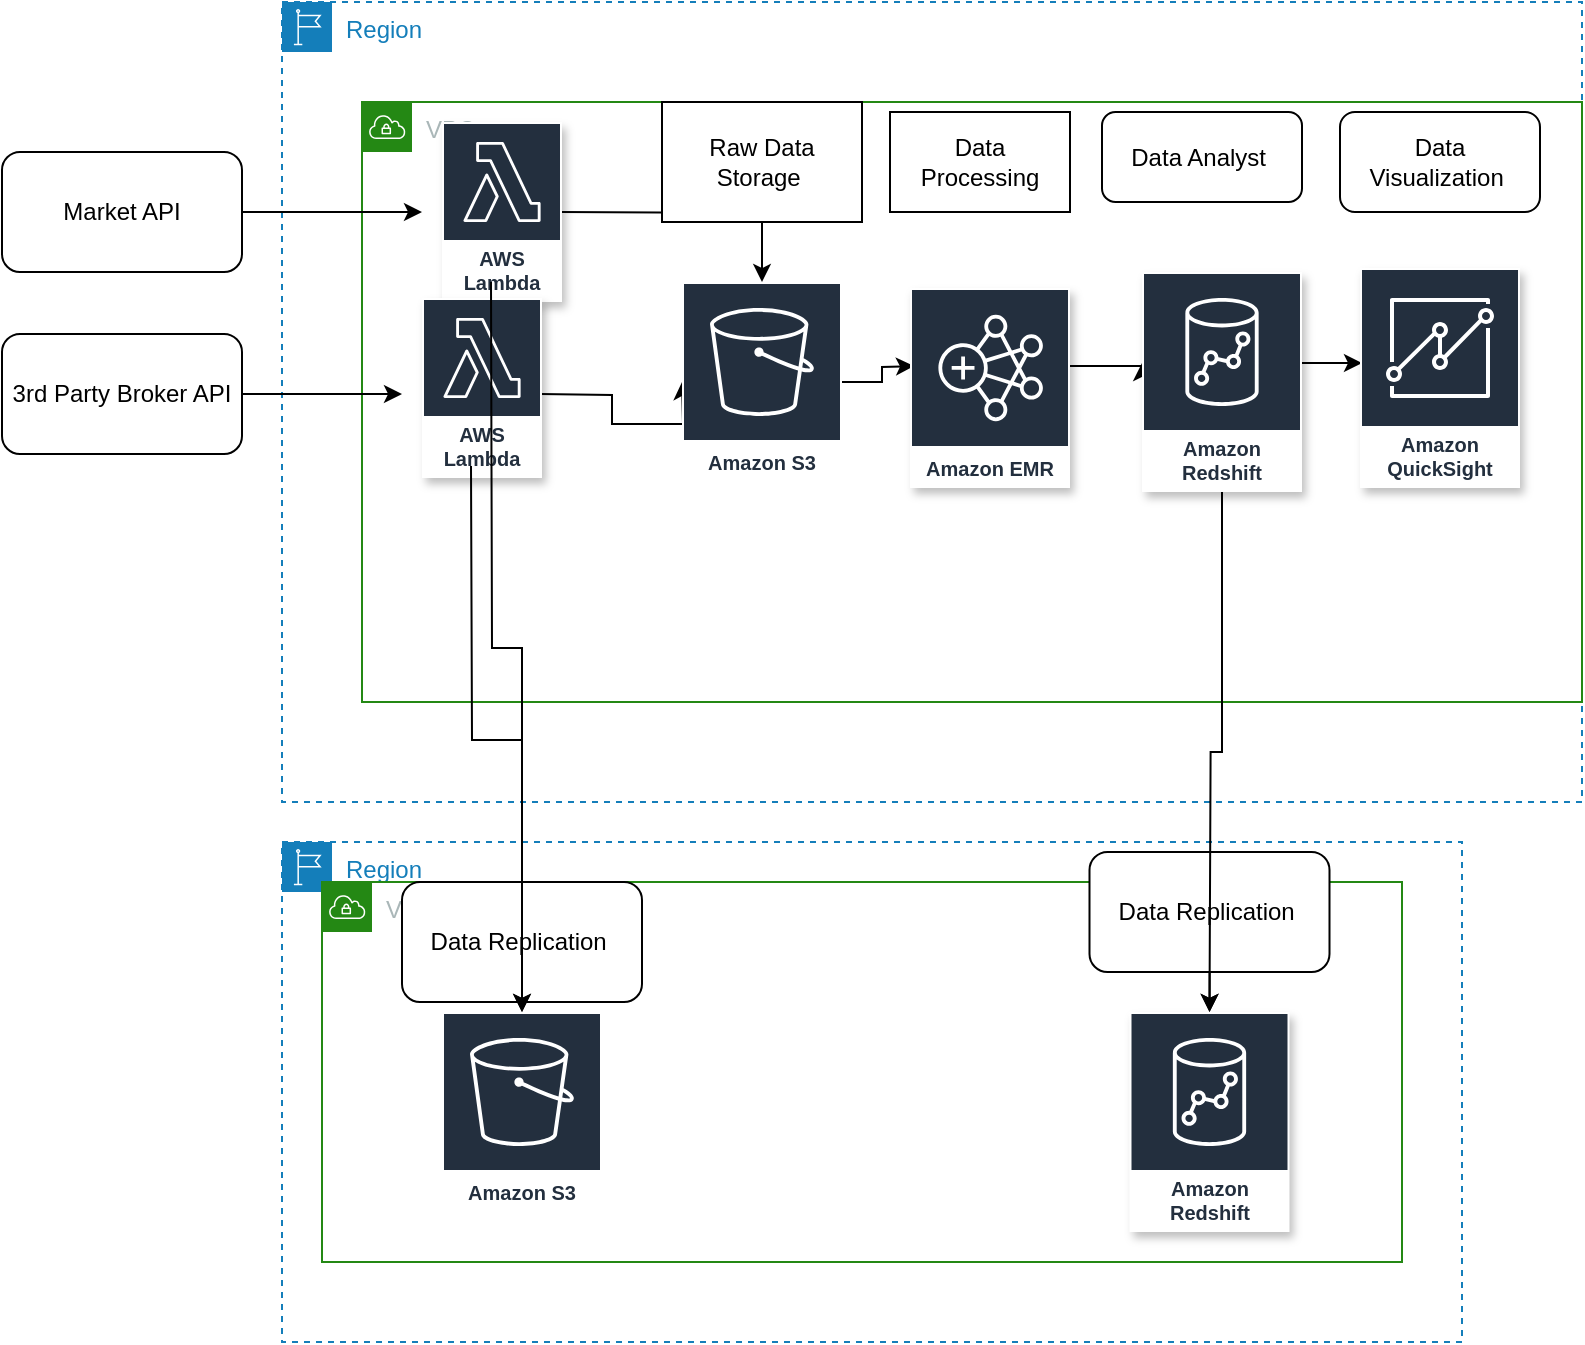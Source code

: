 <mxfile version="16.5.6" type="device"><diagram id="Jl0DtvSlygkjPVqAUqjQ" name="Page-1"><mxGraphModel dx="1261" dy="644" grid="1" gridSize="10" guides="1" tooltips="1" connect="1" arrows="1" fold="1" page="1" pageScale="1" pageWidth="850" pageHeight="1100" math="0" shadow="0"><root><mxCell id="0"/><mxCell id="1" parent="0"/><mxCell id="6yWmJFsfXXx8YMv76AVS-1" value="Region" style="points=[[0,0],[0.25,0],[0.5,0],[0.75,0],[1,0],[1,0.25],[1,0.5],[1,0.75],[1,1],[0.75,1],[0.5,1],[0.25,1],[0,1],[0,0.75],[0,0.5],[0,0.25]];outlineConnect=0;gradientColor=none;html=1;whiteSpace=wrap;fontSize=12;fontStyle=0;container=1;pointerEvents=0;collapsible=0;recursiveResize=0;shape=mxgraph.aws4.group;grIcon=mxgraph.aws4.group_region;strokeColor=#147EBA;fillColor=none;verticalAlign=top;align=left;spacingLeft=30;fontColor=#147EBA;dashed=1;" vertex="1" parent="1"><mxGeometry x="150" y="40" width="650" height="400" as="geometry"/></mxCell><mxCell id="6yWmJFsfXXx8YMv76AVS-4" value="VPC" style="points=[[0,0],[0.25,0],[0.5,0],[0.75,0],[1,0],[1,0.25],[1,0.5],[1,0.75],[1,1],[0.75,1],[0.5,1],[0.25,1],[0,1],[0,0.75],[0,0.5],[0,0.25]];outlineConnect=0;gradientColor=none;html=1;whiteSpace=wrap;fontSize=12;fontStyle=0;container=1;pointerEvents=0;collapsible=0;recursiveResize=0;shape=mxgraph.aws4.group;grIcon=mxgraph.aws4.group_vpc;strokeColor=#248814;fillColor=none;verticalAlign=top;align=left;spacingLeft=30;fontColor=#AAB7B8;dashed=0;" vertex="1" parent="6yWmJFsfXXx8YMv76AVS-1"><mxGeometry x="40" y="50" width="610" height="300" as="geometry"/></mxCell><mxCell id="6yWmJFsfXXx8YMv76AVS-11" style="edgeStyle=orthogonalEdgeStyle;rounded=0;orthogonalLoop=1;jettySize=auto;html=1;entryX=0;entryY=0.5;entryDx=0;entryDy=0;entryPerimeter=0;" edge="1" parent="6yWmJFsfXXx8YMv76AVS-4"><mxGeometry relative="1" as="geometry"><mxPoint x="89.0" y="146" as="sourcePoint"/><mxPoint x="160" y="140" as="targetPoint"/></mxGeometry></mxCell><mxCell id="6yWmJFsfXXx8YMv76AVS-20" style="edgeStyle=orthogonalEdgeStyle;rounded=0;orthogonalLoop=1;jettySize=auto;html=1;entryX=0;entryY=0.5;entryDx=0;entryDy=0;entryPerimeter=0;" edge="1" parent="6yWmJFsfXXx8YMv76AVS-4" source="6yWmJFsfXXx8YMv76AVS-16"><mxGeometry relative="1" as="geometry"><mxPoint x="276" y="132" as="targetPoint"/></mxGeometry></mxCell><mxCell id="6yWmJFsfXXx8YMv76AVS-16" value="Amazon S3" style="sketch=0;outlineConnect=0;fontColor=#232F3E;gradientColor=none;strokeColor=#ffffff;fillColor=#232F3E;dashed=0;verticalLabelPosition=middle;verticalAlign=bottom;align=center;html=1;whiteSpace=wrap;fontSize=10;fontStyle=1;spacing=3;shape=mxgraph.aws4.productIcon;prIcon=mxgraph.aws4.s3;" vertex="1" parent="6yWmJFsfXXx8YMv76AVS-4"><mxGeometry x="160" y="90" width="80" height="100" as="geometry"/></mxCell><mxCell id="6yWmJFsfXXx8YMv76AVS-23" style="edgeStyle=orthogonalEdgeStyle;rounded=0;orthogonalLoop=1;jettySize=auto;html=1;entryX=0;entryY=0.5;entryDx=0;entryDy=0;entryPerimeter=0;" edge="1" parent="6yWmJFsfXXx8YMv76AVS-4"><mxGeometry relative="1" as="geometry"><mxPoint x="354" y="132.0" as="sourcePoint"/><mxPoint x="390" y="130.5" as="targetPoint"/></mxGeometry></mxCell><mxCell id="6yWmJFsfXXx8YMv76AVS-33" style="edgeStyle=orthogonalEdgeStyle;rounded=0;orthogonalLoop=1;jettySize=auto;html=1;entryX=0;entryY=0.5;entryDx=0;entryDy=0;entryPerimeter=0;" edge="1" parent="6yWmJFsfXXx8YMv76AVS-4"><mxGeometry relative="1" as="geometry"><mxPoint x="457.5" y="130.5" as="sourcePoint"/><mxPoint x="500" y="130.5" as="targetPoint"/></mxGeometry></mxCell><mxCell id="6yWmJFsfXXx8YMv76AVS-27" style="edgeStyle=orthogonalEdgeStyle;rounded=0;orthogonalLoop=1;jettySize=auto;html=1;" edge="1" parent="6yWmJFsfXXx8YMv76AVS-4" target="6yWmJFsfXXx8YMv76AVS-16"><mxGeometry relative="1" as="geometry"><mxPoint x="99.0" y="55" as="sourcePoint"/></mxGeometry></mxCell><mxCell id="6yWmJFsfXXx8YMv76AVS-34" value="Raw Data Storage&amp;nbsp;" style="rounded=0;whiteSpace=wrap;html=1;" vertex="1" parent="6yWmJFsfXXx8YMv76AVS-4"><mxGeometry x="150" width="100" height="60" as="geometry"/></mxCell><mxCell id="6yWmJFsfXXx8YMv76AVS-36" value="Data Processing" style="rounded=0;whiteSpace=wrap;html=1;" vertex="1" parent="6yWmJFsfXXx8YMv76AVS-4"><mxGeometry x="264" y="5" width="90" height="50" as="geometry"/></mxCell><mxCell id="6yWmJFsfXXx8YMv76AVS-37" value="Data Analyst&amp;nbsp;" style="rounded=1;whiteSpace=wrap;html=1;" vertex="1" parent="6yWmJFsfXXx8YMv76AVS-4"><mxGeometry x="370" y="5" width="100" height="45" as="geometry"/></mxCell><mxCell id="6yWmJFsfXXx8YMv76AVS-39" value="Data Visualization&amp;nbsp;" style="rounded=1;whiteSpace=wrap;html=1;" vertex="1" parent="6yWmJFsfXXx8YMv76AVS-4"><mxGeometry x="489" y="5" width="100" height="50" as="geometry"/></mxCell><mxCell id="6yWmJFsfXXx8YMv76AVS-43" value="Amazon EMR" style="sketch=0;outlineConnect=0;fontColor=#232F3E;gradientColor=none;strokeColor=#ffffff;fillColor=#232F3E;dashed=0;verticalLabelPosition=middle;verticalAlign=bottom;align=center;html=1;whiteSpace=wrap;fontSize=10;fontStyle=1;spacing=3;shape=mxgraph.aws4.productIcon;prIcon=mxgraph.aws4.emr;shadow=1;" vertex="1" parent="6yWmJFsfXXx8YMv76AVS-4"><mxGeometry x="274" y="93" width="80" height="100" as="geometry"/></mxCell><mxCell id="6yWmJFsfXXx8YMv76AVS-45" value="Amazon Redshift" style="sketch=0;outlineConnect=0;fontColor=#232F3E;gradientColor=none;strokeColor=#ffffff;fillColor=#232F3E;dashed=0;verticalLabelPosition=middle;verticalAlign=bottom;align=center;html=1;whiteSpace=wrap;fontSize=10;fontStyle=1;spacing=3;shape=mxgraph.aws4.productIcon;prIcon=mxgraph.aws4.redshift;shadow=1;" vertex="1" parent="6yWmJFsfXXx8YMv76AVS-4"><mxGeometry x="390" y="85" width="80" height="110" as="geometry"/></mxCell><mxCell id="6yWmJFsfXXx8YMv76AVS-47" value="AWS Lambda" style="sketch=0;outlineConnect=0;fontColor=#232F3E;gradientColor=none;strokeColor=#ffffff;fillColor=#232F3E;dashed=0;verticalLabelPosition=middle;verticalAlign=bottom;align=center;html=1;whiteSpace=wrap;fontSize=10;fontStyle=1;spacing=3;shape=mxgraph.aws4.productIcon;prIcon=mxgraph.aws4.lambda;shadow=1;" vertex="1" parent="6yWmJFsfXXx8YMv76AVS-4"><mxGeometry x="40" y="10" width="60" height="90" as="geometry"/></mxCell><mxCell id="6yWmJFsfXXx8YMv76AVS-48" value="AWS Lambda" style="sketch=0;outlineConnect=0;fontColor=#232F3E;gradientColor=none;strokeColor=#ffffff;fillColor=#232F3E;dashed=0;verticalLabelPosition=middle;verticalAlign=bottom;align=center;html=1;whiteSpace=wrap;fontSize=10;fontStyle=1;spacing=3;shape=mxgraph.aws4.productIcon;prIcon=mxgraph.aws4.lambda;shadow=1;" vertex="1" parent="6yWmJFsfXXx8YMv76AVS-4"><mxGeometry x="30" y="98" width="60" height="90" as="geometry"/></mxCell><mxCell id="6yWmJFsfXXx8YMv76AVS-49" value="Amazon QuickSight" style="sketch=0;outlineConnect=0;fontColor=#232F3E;gradientColor=none;strokeColor=#ffffff;fillColor=#232F3E;dashed=0;verticalLabelPosition=middle;verticalAlign=bottom;align=center;html=1;whiteSpace=wrap;fontSize=10;fontStyle=1;spacing=3;shape=mxgraph.aws4.productIcon;prIcon=mxgraph.aws4.quicksight;shadow=1;" vertex="1" parent="6yWmJFsfXXx8YMv76AVS-4"><mxGeometry x="499" y="83" width="80" height="110" as="geometry"/></mxCell><mxCell id="6yWmJFsfXXx8YMv76AVS-26" style="edgeStyle=orthogonalEdgeStyle;rounded=0;orthogonalLoop=1;jettySize=auto;html=1;" edge="1" parent="1" source="6yWmJFsfXXx8YMv76AVS-5"><mxGeometry relative="1" as="geometry"><mxPoint x="220.0" y="145" as="targetPoint"/></mxGeometry></mxCell><mxCell id="6yWmJFsfXXx8YMv76AVS-5" value="Market API" style="rounded=1;whiteSpace=wrap;html=1;" vertex="1" parent="1"><mxGeometry x="10" y="115" width="120" height="60" as="geometry"/></mxCell><mxCell id="6yWmJFsfXXx8YMv76AVS-7" style="edgeStyle=orthogonalEdgeStyle;rounded=0;orthogonalLoop=1;jettySize=auto;html=1;entryX=0;entryY=0.5;entryDx=0;entryDy=0;entryPerimeter=0;" edge="1" parent="1" source="6yWmJFsfXXx8YMv76AVS-6"><mxGeometry relative="1" as="geometry"><mxPoint x="210.0" y="236" as="targetPoint"/></mxGeometry></mxCell><mxCell id="6yWmJFsfXXx8YMv76AVS-6" value="3rd Party Broker API" style="rounded=1;whiteSpace=wrap;html=1;" vertex="1" parent="1"><mxGeometry x="10" y="206" width="120" height="60" as="geometry"/></mxCell><mxCell id="6yWmJFsfXXx8YMv76AVS-12" value="Region" style="points=[[0,0],[0.25,0],[0.5,0],[0.75,0],[1,0],[1,0.25],[1,0.5],[1,0.75],[1,1],[0.75,1],[0.5,1],[0.25,1],[0,1],[0,0.75],[0,0.5],[0,0.25]];outlineConnect=0;gradientColor=none;html=1;whiteSpace=wrap;fontSize=12;fontStyle=0;container=1;pointerEvents=0;collapsible=0;recursiveResize=0;shape=mxgraph.aws4.group;grIcon=mxgraph.aws4.group_region;strokeColor=#147EBA;fillColor=none;verticalAlign=top;align=left;spacingLeft=30;fontColor=#147EBA;dashed=1;" vertex="1" parent="1"><mxGeometry x="150" y="460" width="590" height="250" as="geometry"/></mxCell><mxCell id="6yWmJFsfXXx8YMv76AVS-14" value="VPC" style="points=[[0,0],[0.25,0],[0.5,0],[0.75,0],[1,0],[1,0.25],[1,0.5],[1,0.75],[1,1],[0.75,1],[0.5,1],[0.25,1],[0,1],[0,0.75],[0,0.5],[0,0.25]];outlineConnect=0;gradientColor=none;html=1;whiteSpace=wrap;fontSize=12;fontStyle=0;container=1;pointerEvents=0;collapsible=0;recursiveResize=0;shape=mxgraph.aws4.group;grIcon=mxgraph.aws4.group_vpc;strokeColor=#248814;fillColor=none;verticalAlign=top;align=left;spacingLeft=30;fontColor=#AAB7B8;dashed=0;" vertex="1" parent="6yWmJFsfXXx8YMv76AVS-12"><mxGeometry x="20" y="20" width="540" height="190" as="geometry"/></mxCell><mxCell id="6yWmJFsfXXx8YMv76AVS-17" value="Amazon S3" style="sketch=0;outlineConnect=0;fontColor=#232F3E;gradientColor=none;strokeColor=#ffffff;fillColor=#232F3E;dashed=0;verticalLabelPosition=middle;verticalAlign=bottom;align=center;html=1;whiteSpace=wrap;fontSize=10;fontStyle=1;spacing=3;shape=mxgraph.aws4.productIcon;prIcon=mxgraph.aws4.s3;" vertex="1" parent="6yWmJFsfXXx8YMv76AVS-14"><mxGeometry x="60" y="65" width="80" height="100" as="geometry"/></mxCell><mxCell id="6yWmJFsfXXx8YMv76AVS-35" value="Data Replication&amp;nbsp;" style="rounded=1;whiteSpace=wrap;html=1;" vertex="1" parent="6yWmJFsfXXx8YMv76AVS-14"><mxGeometry x="40" width="120" height="60" as="geometry"/></mxCell><mxCell id="6yWmJFsfXXx8YMv76AVS-40" value="Data Replication&amp;nbsp;" style="rounded=1;whiteSpace=wrap;html=1;" vertex="1" parent="6yWmJFsfXXx8YMv76AVS-14"><mxGeometry x="383.75" y="-15" width="120" height="60" as="geometry"/></mxCell><mxCell id="6yWmJFsfXXx8YMv76AVS-31" style="edgeStyle=orthogonalEdgeStyle;rounded=0;orthogonalLoop=1;jettySize=auto;html=1;startArrow=none;" edge="1" parent="6yWmJFsfXXx8YMv76AVS-14" source="6yWmJFsfXXx8YMv76AVS-40"><mxGeometry relative="1" as="geometry"><mxPoint x="443.833" y="65" as="targetPoint"/></mxGeometry></mxCell><mxCell id="6yWmJFsfXXx8YMv76AVS-50" value="Amazon Redshift" style="sketch=0;outlineConnect=0;fontColor=#232F3E;gradientColor=none;strokeColor=#ffffff;fillColor=#232F3E;dashed=0;verticalLabelPosition=middle;verticalAlign=bottom;align=center;html=1;whiteSpace=wrap;fontSize=10;fontStyle=1;spacing=3;shape=mxgraph.aws4.productIcon;prIcon=mxgraph.aws4.redshift;shadow=1;" vertex="1" parent="6yWmJFsfXXx8YMv76AVS-14"><mxGeometry x="403.75" y="65" width="80" height="110" as="geometry"/></mxCell><mxCell id="6yWmJFsfXXx8YMv76AVS-18" style="edgeStyle=orthogonalEdgeStyle;rounded=0;orthogonalLoop=1;jettySize=auto;html=1;" edge="1" parent="1" target="6yWmJFsfXXx8YMv76AVS-17"><mxGeometry relative="1" as="geometry"><mxPoint x="244.5" y="272.0" as="sourcePoint"/></mxGeometry></mxCell><mxCell id="6yWmJFsfXXx8YMv76AVS-29" style="edgeStyle=orthogonalEdgeStyle;rounded=0;orthogonalLoop=1;jettySize=auto;html=1;" edge="1" parent="1" target="6yWmJFsfXXx8YMv76AVS-17"><mxGeometry relative="1" as="geometry"><mxPoint x="254.5" y="180" as="sourcePoint"/></mxGeometry></mxCell><mxCell id="6yWmJFsfXXx8YMv76AVS-46" style="edgeStyle=orthogonalEdgeStyle;rounded=0;orthogonalLoop=1;jettySize=auto;html=1;entryX=0.5;entryY=0;entryDx=0;entryDy=0;entryPerimeter=0;" edge="1" parent="1" source="6yWmJFsfXXx8YMv76AVS-45"><mxGeometry relative="1" as="geometry"><mxPoint x="613.75" y="545" as="targetPoint"/></mxGeometry></mxCell></root></mxGraphModel></diagram></mxfile>